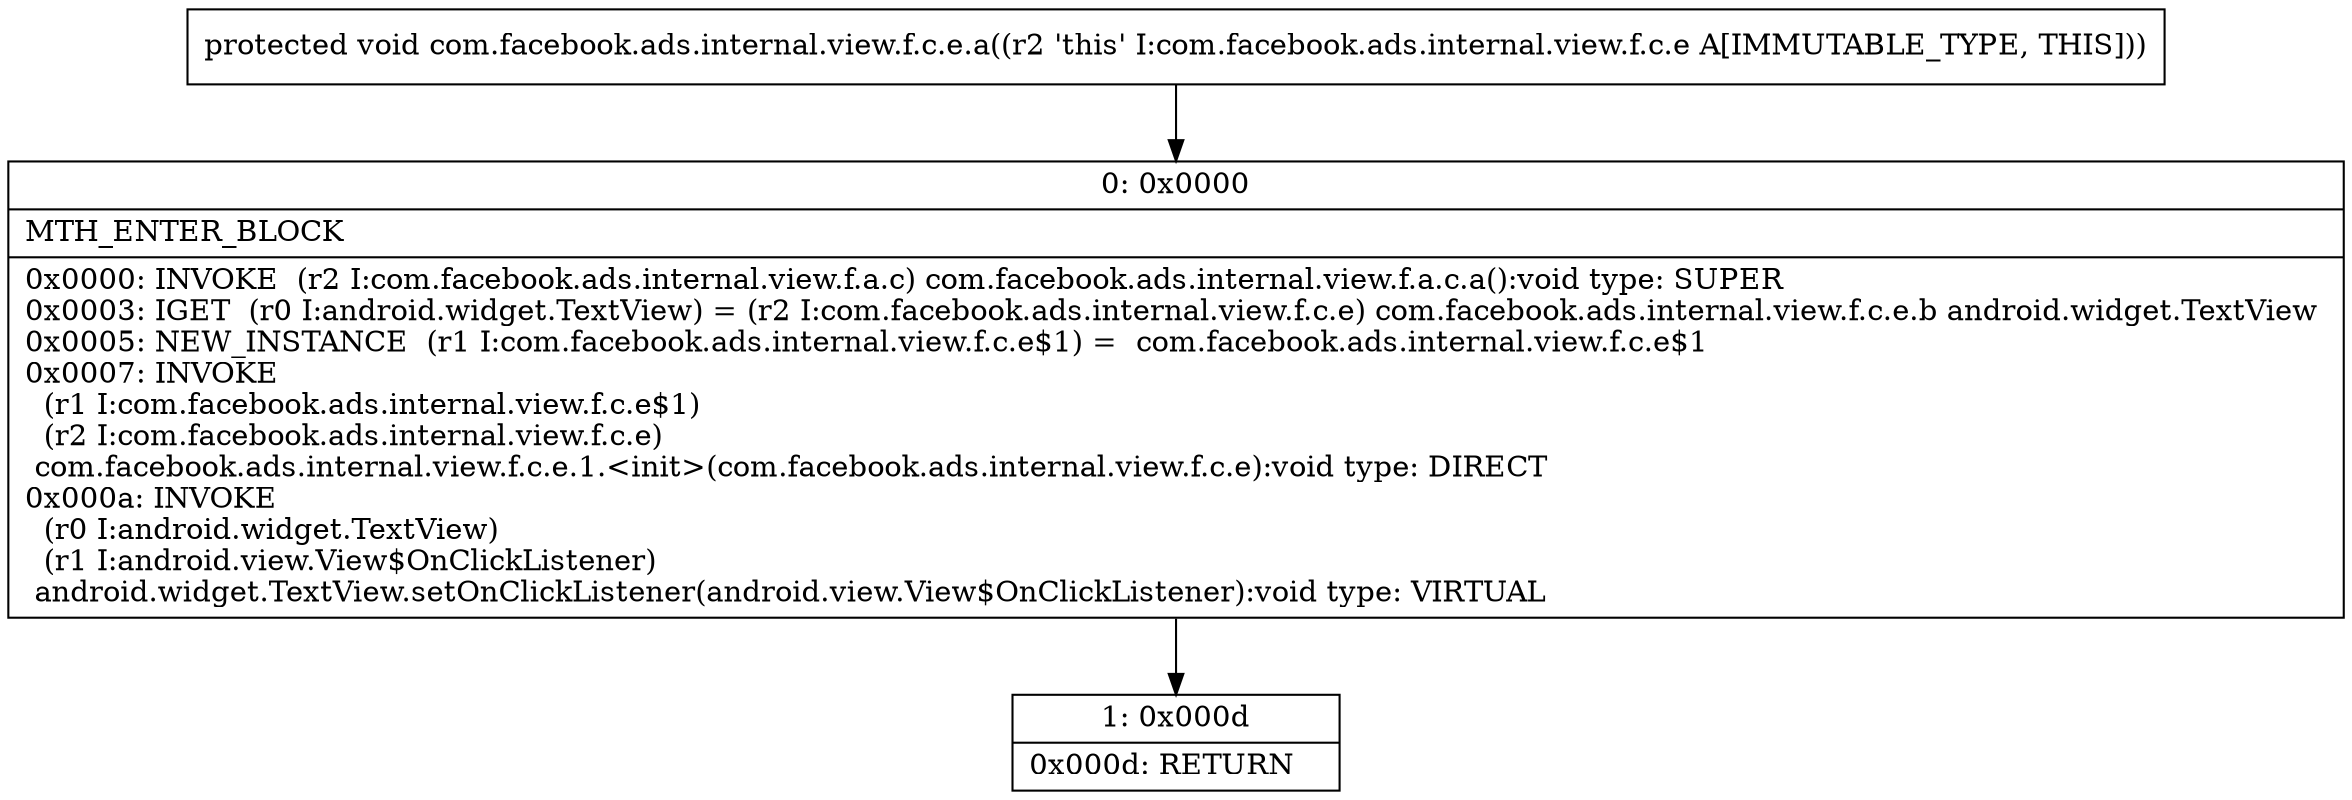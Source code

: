 digraph "CFG forcom.facebook.ads.internal.view.f.c.e.a()V" {
Node_0 [shape=record,label="{0\:\ 0x0000|MTH_ENTER_BLOCK\l|0x0000: INVOKE  (r2 I:com.facebook.ads.internal.view.f.a.c) com.facebook.ads.internal.view.f.a.c.a():void type: SUPER \l0x0003: IGET  (r0 I:android.widget.TextView) = (r2 I:com.facebook.ads.internal.view.f.c.e) com.facebook.ads.internal.view.f.c.e.b android.widget.TextView \l0x0005: NEW_INSTANCE  (r1 I:com.facebook.ads.internal.view.f.c.e$1) =  com.facebook.ads.internal.view.f.c.e$1 \l0x0007: INVOKE  \l  (r1 I:com.facebook.ads.internal.view.f.c.e$1)\l  (r2 I:com.facebook.ads.internal.view.f.c.e)\l com.facebook.ads.internal.view.f.c.e.1.\<init\>(com.facebook.ads.internal.view.f.c.e):void type: DIRECT \l0x000a: INVOKE  \l  (r0 I:android.widget.TextView)\l  (r1 I:android.view.View$OnClickListener)\l android.widget.TextView.setOnClickListener(android.view.View$OnClickListener):void type: VIRTUAL \l}"];
Node_1 [shape=record,label="{1\:\ 0x000d|0x000d: RETURN   \l}"];
MethodNode[shape=record,label="{protected void com.facebook.ads.internal.view.f.c.e.a((r2 'this' I:com.facebook.ads.internal.view.f.c.e A[IMMUTABLE_TYPE, THIS])) }"];
MethodNode -> Node_0;
Node_0 -> Node_1;
}

